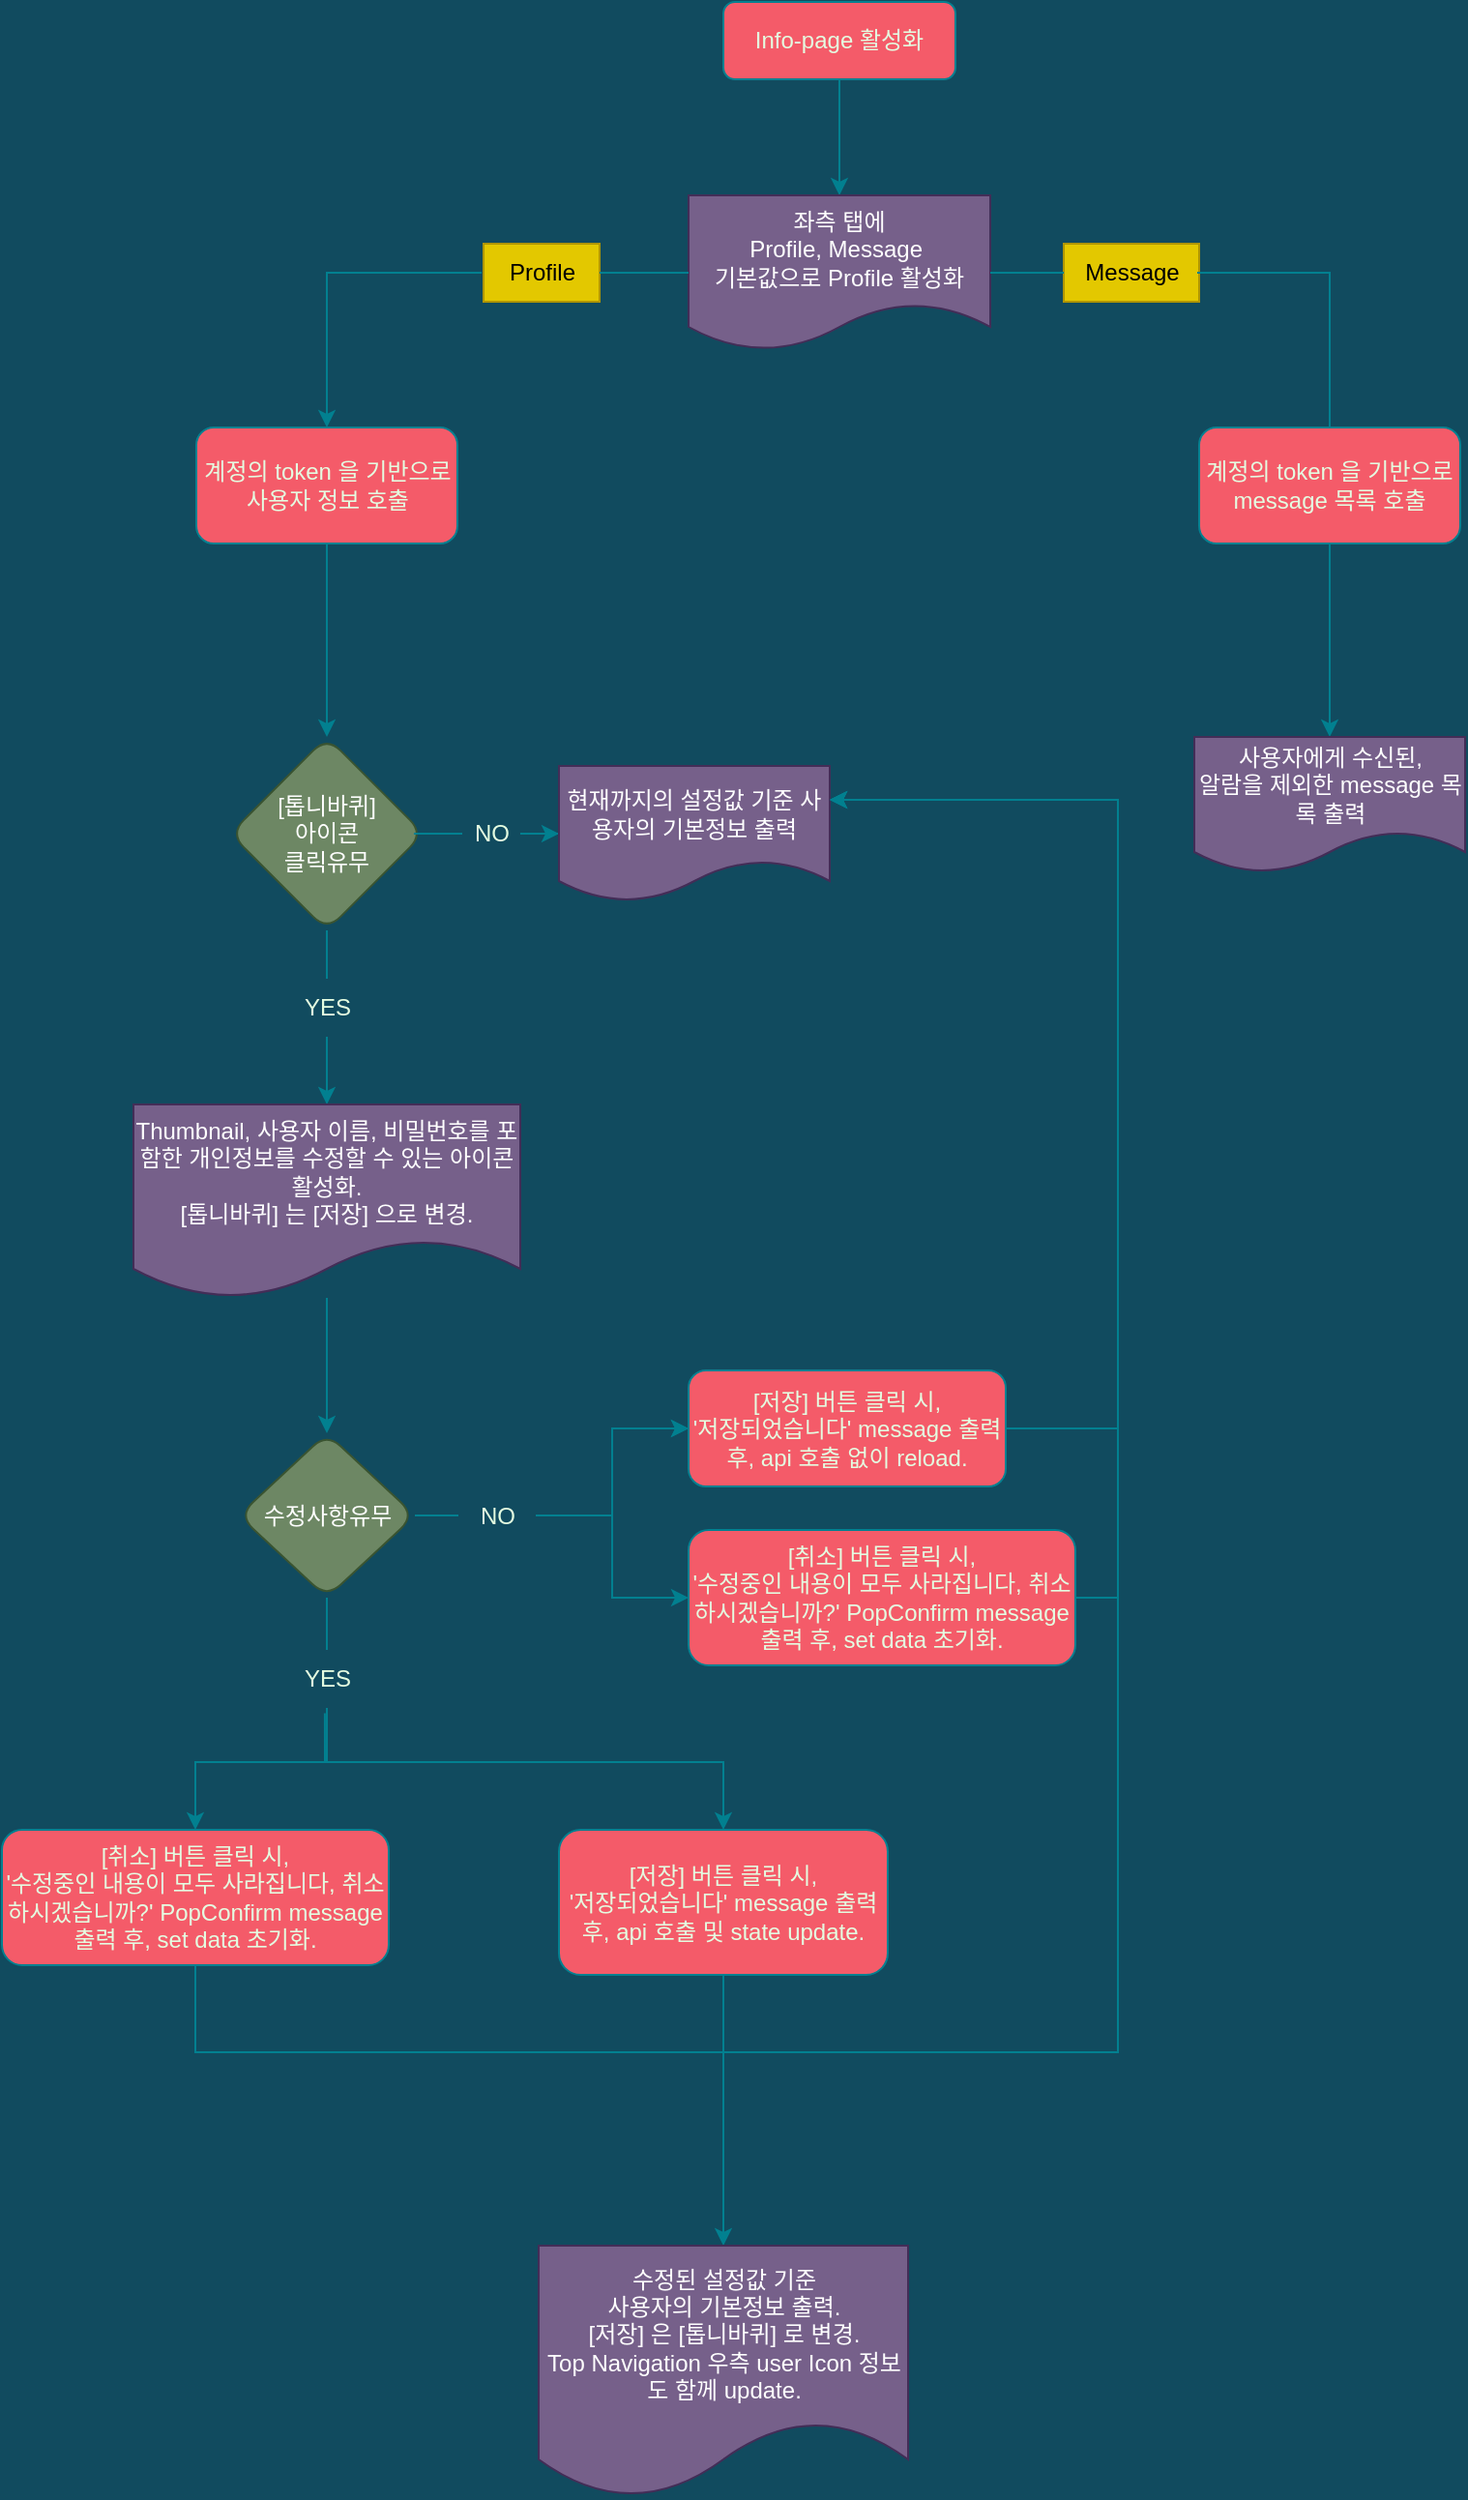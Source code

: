 <mxfile version="20.6.0" type="github">
  <diagram id="C5RBs43oDa-KdzZeNtuy" name="Page-1">
    <mxGraphModel dx="2844" dy="1588" grid="1" gridSize="10" guides="1" tooltips="1" connect="1" arrows="1" fold="1" page="1" pageScale="1" pageWidth="827" pageHeight="1169" background="#114B5F" math="0" shadow="0">
      <root>
        <mxCell id="WIyWlLk6GJQsqaUBKTNV-0" />
        <mxCell id="WIyWlLk6GJQsqaUBKTNV-1" parent="WIyWlLk6GJQsqaUBKTNV-0" />
        <mxCell id="bWJGfPtAxf72XsbmLZ3L-1" value="" style="edgeStyle=orthogonalEdgeStyle;rounded=0;orthogonalLoop=1;jettySize=auto;html=1;strokeColor=#028090;fontColor=#E4FDE1;fillColor=#F45B69;" edge="1" parent="WIyWlLk6GJQsqaUBKTNV-1" source="WIyWlLk6GJQsqaUBKTNV-3" target="bWJGfPtAxf72XsbmLZ3L-0">
          <mxGeometry relative="1" as="geometry" />
        </mxCell>
        <mxCell id="WIyWlLk6GJQsqaUBKTNV-3" value="Info-page 활성화" style="rounded=1;whiteSpace=wrap;html=1;fontSize=12;glass=0;strokeWidth=1;shadow=0;fillColor=#F45B69;strokeColor=#028090;fontColor=#E4FDE1;" parent="WIyWlLk6GJQsqaUBKTNV-1" vertex="1">
          <mxGeometry x="396" y="40" width="120" height="40" as="geometry" />
        </mxCell>
        <mxCell id="bWJGfPtAxf72XsbmLZ3L-3" value="" style="edgeStyle=orthogonalEdgeStyle;rounded=0;orthogonalLoop=1;jettySize=auto;html=1;strokeColor=#028090;fontColor=#E4FDE1;fillColor=#F45B69;startArrow=none;exitX=0.5;exitY=1;exitDx=0;exitDy=0;" edge="1" parent="WIyWlLk6GJQsqaUBKTNV-1" source="bWJGfPtAxf72XsbmLZ3L-19" target="bWJGfPtAxf72XsbmLZ3L-2">
          <mxGeometry relative="1" as="geometry" />
        </mxCell>
        <mxCell id="bWJGfPtAxf72XsbmLZ3L-5" value="" style="edgeStyle=orthogonalEdgeStyle;rounded=0;orthogonalLoop=1;jettySize=auto;html=1;strokeColor=#028090;fontColor=#E4FDE1;fillColor=#F45B69;startArrow=none;exitX=0.5;exitY=1;exitDx=0;exitDy=0;entryX=0.5;entryY=0;entryDx=0;entryDy=0;" edge="1" parent="WIyWlLk6GJQsqaUBKTNV-1" source="bWJGfPtAxf72XsbmLZ3L-22" target="bWJGfPtAxf72XsbmLZ3L-18">
          <mxGeometry relative="1" as="geometry">
            <mxPoint x="662" y="290.0" as="targetPoint" />
          </mxGeometry>
        </mxCell>
        <mxCell id="bWJGfPtAxf72XsbmLZ3L-0" value="좌측 탭에&lt;br&gt;Profile, Message&amp;nbsp;&lt;br&gt;기본값으로 Profile 활성화" style="shape=document;whiteSpace=wrap;html=1;boundedLbl=1;fillColor=#76608a;strokeColor=#432D57;fontColor=#ffffff;rounded=1;glass=0;strokeWidth=1;shadow=0;" vertex="1" parent="WIyWlLk6GJQsqaUBKTNV-1">
          <mxGeometry x="378" y="140" width="156" height="80" as="geometry" />
        </mxCell>
        <mxCell id="bWJGfPtAxf72XsbmLZ3L-11" value="" style="edgeStyle=orthogonalEdgeStyle;rounded=0;orthogonalLoop=1;jettySize=auto;html=1;strokeColor=#028090;fontColor=#E4FDE1;fillColor=#F45B69;startArrow=none;" edge="1" parent="WIyWlLk6GJQsqaUBKTNV-1" source="bWJGfPtAxf72XsbmLZ3L-12" target="bWJGfPtAxf72XsbmLZ3L-10">
          <mxGeometry relative="1" as="geometry" />
        </mxCell>
        <mxCell id="bWJGfPtAxf72XsbmLZ3L-15" value="" style="edgeStyle=orthogonalEdgeStyle;rounded=0;orthogonalLoop=1;jettySize=auto;html=1;strokeColor=#028090;fontColor=#E4FDE1;fillColor=#F45B69;startArrow=none;" edge="1" parent="WIyWlLk6GJQsqaUBKTNV-1" source="bWJGfPtAxf72XsbmLZ3L-16" target="bWJGfPtAxf72XsbmLZ3L-14">
          <mxGeometry relative="1" as="geometry" />
        </mxCell>
        <mxCell id="bWJGfPtAxf72XsbmLZ3L-2" value="[톱니바퀴]&lt;br&gt;아이콘&lt;br&gt;클릭유무" style="rhombus;whiteSpace=wrap;html=1;fillColor=#6d8764;strokeColor=#3A5431;fontColor=#ffffff;rounded=1;glass=0;strokeWidth=1;shadow=0;" vertex="1" parent="WIyWlLk6GJQsqaUBKTNV-1">
          <mxGeometry x="141" y="420" width="100" height="100" as="geometry" />
        </mxCell>
        <mxCell id="bWJGfPtAxf72XsbmLZ3L-6" value="Profile" style="text;html=1;align=center;verticalAlign=middle;resizable=0;points=[];autosize=1;strokeColor=#B09500;fillColor=#e3c800;fontColor=#000000;" vertex="1" parent="WIyWlLk6GJQsqaUBKTNV-1">
          <mxGeometry x="272" y="165" width="60" height="30" as="geometry" />
        </mxCell>
        <mxCell id="bWJGfPtAxf72XsbmLZ3L-7" value="" style="edgeStyle=orthogonalEdgeStyle;rounded=0;orthogonalLoop=1;jettySize=auto;html=1;strokeColor=#028090;fontColor=#E4FDE1;fillColor=#F45B69;endArrow=none;" edge="1" parent="WIyWlLk6GJQsqaUBKTNV-1" source="bWJGfPtAxf72XsbmLZ3L-0" target="bWJGfPtAxf72XsbmLZ3L-6">
          <mxGeometry relative="1" as="geometry">
            <mxPoint x="378" y="180" as="sourcePoint" />
            <mxPoint x="252" y="290" as="targetPoint" />
          </mxGeometry>
        </mxCell>
        <mxCell id="bWJGfPtAxf72XsbmLZ3L-8" value="Message" style="text;html=1;align=center;verticalAlign=middle;resizable=0;points=[];autosize=1;strokeColor=#B09500;fillColor=#e3c800;fontColor=#000000;" vertex="1" parent="WIyWlLk6GJQsqaUBKTNV-1">
          <mxGeometry x="572" y="165" width="70" height="30" as="geometry" />
        </mxCell>
        <mxCell id="bWJGfPtAxf72XsbmLZ3L-9" value="" style="edgeStyle=orthogonalEdgeStyle;rounded=0;orthogonalLoop=1;jettySize=auto;html=1;strokeColor=#028090;fontColor=#E4FDE1;fillColor=#F45B69;endArrow=none;" edge="1" parent="WIyWlLk6GJQsqaUBKTNV-1" source="bWJGfPtAxf72XsbmLZ3L-0" target="bWJGfPtAxf72XsbmLZ3L-8">
          <mxGeometry relative="1" as="geometry">
            <mxPoint x="534" y="180" as="sourcePoint" />
            <mxPoint x="652" y="290" as="targetPoint" />
          </mxGeometry>
        </mxCell>
        <mxCell id="bWJGfPtAxf72XsbmLZ3L-10" value="현재까지의 설정값 기준 사용자의 기본정보 출력" style="shape=document;whiteSpace=wrap;html=1;boundedLbl=1;fillColor=#76608a;strokeColor=#432D57;fontColor=#ffffff;rounded=1;glass=0;strokeWidth=1;shadow=0;" vertex="1" parent="WIyWlLk6GJQsqaUBKTNV-1">
          <mxGeometry x="311" y="435" width="140" height="70" as="geometry" />
        </mxCell>
        <mxCell id="bWJGfPtAxf72XsbmLZ3L-12" value="NO" style="text;html=1;align=center;verticalAlign=middle;resizable=0;points=[];autosize=1;strokeColor=none;fillColor=none;fontColor=#E4FDE1;" vertex="1" parent="WIyWlLk6GJQsqaUBKTNV-1">
          <mxGeometry x="256" y="455" width="40" height="30" as="geometry" />
        </mxCell>
        <mxCell id="bWJGfPtAxf72XsbmLZ3L-13" value="" style="edgeStyle=orthogonalEdgeStyle;rounded=0;orthogonalLoop=1;jettySize=auto;html=1;strokeColor=#028090;fontColor=#E4FDE1;fillColor=#F45B69;endArrow=none;" edge="1" parent="WIyWlLk6GJQsqaUBKTNV-1" source="bWJGfPtAxf72XsbmLZ3L-2" target="bWJGfPtAxf72XsbmLZ3L-12">
          <mxGeometry relative="1" as="geometry">
            <mxPoint x="241" y="470" as="sourcePoint" />
            <mxPoint x="311" y="470" as="targetPoint" />
          </mxGeometry>
        </mxCell>
        <mxCell id="bWJGfPtAxf72XsbmLZ3L-25" value="" style="edgeStyle=orthogonalEdgeStyle;rounded=0;orthogonalLoop=1;jettySize=auto;html=1;strokeColor=#028090;fontColor=#E4FDE1;endArrow=classic;endFill=1;fillColor=#F45B69;" edge="1" parent="WIyWlLk6GJQsqaUBKTNV-1" source="bWJGfPtAxf72XsbmLZ3L-14" target="bWJGfPtAxf72XsbmLZ3L-24">
          <mxGeometry relative="1" as="geometry" />
        </mxCell>
        <mxCell id="bWJGfPtAxf72XsbmLZ3L-14" value="Thumbnail, 사용자 이름, 비밀번호를 포함한 개인정보를 수정할 수 있는 아이콘 활성화.&lt;br&gt;[톱니바퀴] 는 [저장] 으로 변경." style="shape=document;whiteSpace=wrap;html=1;boundedLbl=1;fillColor=#76608a;strokeColor=#432D57;fontColor=#ffffff;rounded=1;glass=0;strokeWidth=1;shadow=0;" vertex="1" parent="WIyWlLk6GJQsqaUBKTNV-1">
          <mxGeometry x="91" y="610" width="200" height="100" as="geometry" />
        </mxCell>
        <mxCell id="bWJGfPtAxf72XsbmLZ3L-16" value="YES" style="text;html=1;align=center;verticalAlign=middle;resizable=0;points=[];autosize=1;strokeColor=none;fillColor=none;fontColor=#E4FDE1;" vertex="1" parent="WIyWlLk6GJQsqaUBKTNV-1">
          <mxGeometry x="166" y="545" width="50" height="30" as="geometry" />
        </mxCell>
        <mxCell id="bWJGfPtAxf72XsbmLZ3L-17" value="" style="edgeStyle=orthogonalEdgeStyle;rounded=0;orthogonalLoop=1;jettySize=auto;html=1;strokeColor=#028090;fontColor=#E4FDE1;fillColor=#F45B69;endArrow=none;" edge="1" parent="WIyWlLk6GJQsqaUBKTNV-1" source="bWJGfPtAxf72XsbmLZ3L-2" target="bWJGfPtAxf72XsbmLZ3L-16">
          <mxGeometry relative="1" as="geometry">
            <mxPoint x="191" y="520" as="sourcePoint" />
            <mxPoint x="191" y="610" as="targetPoint" />
          </mxGeometry>
        </mxCell>
        <mxCell id="bWJGfPtAxf72XsbmLZ3L-18" value="사용자에게 수신된, &lt;br&gt;알람을 제외한 message 목록 출력" style="shape=document;whiteSpace=wrap;html=1;boundedLbl=1;fillColor=#76608a;strokeColor=#432D57;fontColor=#ffffff;rounded=1;glass=0;strokeWidth=1;shadow=0;" vertex="1" parent="WIyWlLk6GJQsqaUBKTNV-1">
          <mxGeometry x="639.5" y="420" width="140" height="70" as="geometry" />
        </mxCell>
        <mxCell id="bWJGfPtAxf72XsbmLZ3L-19" value="계정의 token 을 기반으로 사용자 정보 호출" style="whiteSpace=wrap;html=1;fillColor=#F45B69;strokeColor=#028090;fontColor=#E4FDE1;rounded=1;glass=0;strokeWidth=1;shadow=0;" vertex="1" parent="WIyWlLk6GJQsqaUBKTNV-1">
          <mxGeometry x="123.5" y="260" width="135" height="60" as="geometry" />
        </mxCell>
        <mxCell id="bWJGfPtAxf72XsbmLZ3L-21" value="" style="edgeStyle=orthogonalEdgeStyle;rounded=0;orthogonalLoop=1;jettySize=auto;html=1;strokeColor=#028090;fontColor=#E4FDE1;fillColor=#F45B69;startArrow=none;exitX=-0.017;exitY=0.5;exitDx=0;exitDy=0;exitPerimeter=0;endArrow=classic;endFill=1;" edge="1" parent="WIyWlLk6GJQsqaUBKTNV-1" source="bWJGfPtAxf72XsbmLZ3L-6" target="bWJGfPtAxf72XsbmLZ3L-19">
          <mxGeometry relative="1" as="geometry">
            <mxPoint x="285.98" y="180" as="sourcePoint" />
            <mxPoint x="167" y="460" as="targetPoint" />
          </mxGeometry>
        </mxCell>
        <mxCell id="bWJGfPtAxf72XsbmLZ3L-22" value="계정의 token 을 기반으로 message 목록 호출" style="whiteSpace=wrap;html=1;fillColor=#F45B69;strokeColor=#028090;fontColor=#E4FDE1;rounded=1;glass=0;strokeWidth=1;shadow=0;" vertex="1" parent="WIyWlLk6GJQsqaUBKTNV-1">
          <mxGeometry x="642" y="260" width="135" height="60" as="geometry" />
        </mxCell>
        <mxCell id="bWJGfPtAxf72XsbmLZ3L-23" value="" style="edgeStyle=orthogonalEdgeStyle;rounded=0;orthogonalLoop=1;jettySize=auto;html=1;strokeColor=#028090;fontColor=#E4FDE1;fillColor=#F45B69;startArrow=none;exitX=0.986;exitY=0.5;exitDx=0;exitDy=0;exitPerimeter=0;entryX=0.5;entryY=0;entryDx=0;entryDy=0;endArrow=none;" edge="1" parent="WIyWlLk6GJQsqaUBKTNV-1" source="bWJGfPtAxf72XsbmLZ3L-8" target="bWJGfPtAxf72XsbmLZ3L-22">
          <mxGeometry relative="1" as="geometry">
            <mxPoint x="641.02" y="180" as="sourcePoint" />
            <mxPoint x="702" y="460" as="targetPoint" />
          </mxGeometry>
        </mxCell>
        <mxCell id="bWJGfPtAxf72XsbmLZ3L-27" value="" style="edgeStyle=orthogonalEdgeStyle;rounded=0;orthogonalLoop=1;jettySize=auto;html=1;strokeColor=#028090;fontColor=#E4FDE1;endArrow=classic;endFill=1;fillColor=#F45B69;startArrow=none;" edge="1" parent="WIyWlLk6GJQsqaUBKTNV-1" source="bWJGfPtAxf72XsbmLZ3L-28" target="bWJGfPtAxf72XsbmLZ3L-26">
          <mxGeometry relative="1" as="geometry" />
        </mxCell>
        <mxCell id="bWJGfPtAxf72XsbmLZ3L-34" value="" style="edgeStyle=orthogonalEdgeStyle;rounded=0;orthogonalLoop=1;jettySize=auto;html=1;strokeColor=#028090;fontColor=#E4FDE1;endArrow=classic;endFill=1;fillColor=#F45B69;startArrow=none;" edge="1" parent="WIyWlLk6GJQsqaUBKTNV-1" source="bWJGfPtAxf72XsbmLZ3L-35" target="bWJGfPtAxf72XsbmLZ3L-33">
          <mxGeometry relative="1" as="geometry">
            <Array as="points">
              <mxPoint x="191" y="950" />
              <mxPoint x="123" y="950" />
            </Array>
          </mxGeometry>
        </mxCell>
        <mxCell id="bWJGfPtAxf72XsbmLZ3L-24" value="수정사항유무" style="rhombus;whiteSpace=wrap;html=1;fillColor=#6d8764;strokeColor=#3A5431;fontColor=#ffffff;rounded=1;glass=0;strokeWidth=1;shadow=0;" vertex="1" parent="WIyWlLk6GJQsqaUBKTNV-1">
          <mxGeometry x="145.5" y="780" width="91" height="85" as="geometry" />
        </mxCell>
        <mxCell id="bWJGfPtAxf72XsbmLZ3L-41" style="edgeStyle=orthogonalEdgeStyle;rounded=0;orthogonalLoop=1;jettySize=auto;html=1;exitX=1;exitY=0.5;exitDx=0;exitDy=0;entryX=1;entryY=0.25;entryDx=0;entryDy=0;strokeColor=#028090;fontColor=#E4FDE1;endArrow=classic;endFill=1;fillColor=#F45B69;" edge="1" parent="WIyWlLk6GJQsqaUBKTNV-1" source="bWJGfPtAxf72XsbmLZ3L-26" target="bWJGfPtAxf72XsbmLZ3L-10">
          <mxGeometry relative="1" as="geometry">
            <Array as="points">
              <mxPoint x="600" y="778" />
              <mxPoint x="600" y="453" />
            </Array>
          </mxGeometry>
        </mxCell>
        <mxCell id="bWJGfPtAxf72XsbmLZ3L-26" value="[저장] 버튼 클릭 시,&lt;br&gt;&#39;저장되었습니다&#39; message 출력 후, api 호출 없이 reload." style="whiteSpace=wrap;html=1;fillColor=#F45B69;strokeColor=#028090;fontColor=#E4FDE1;rounded=1;glass=0;strokeWidth=1;shadow=0;" vertex="1" parent="WIyWlLk6GJQsqaUBKTNV-1">
          <mxGeometry x="378" y="747.5" width="164" height="60" as="geometry" />
        </mxCell>
        <mxCell id="bWJGfPtAxf72XsbmLZ3L-30" value="" style="edgeStyle=orthogonalEdgeStyle;rounded=0;orthogonalLoop=1;jettySize=auto;html=1;strokeColor=#028090;fontColor=#E4FDE1;endArrow=classic;endFill=1;fillColor=#F45B69;" edge="1" parent="WIyWlLk6GJQsqaUBKTNV-1" source="bWJGfPtAxf72XsbmLZ3L-28" target="bWJGfPtAxf72XsbmLZ3L-26">
          <mxGeometry relative="1" as="geometry" />
        </mxCell>
        <mxCell id="bWJGfPtAxf72XsbmLZ3L-32" style="edgeStyle=orthogonalEdgeStyle;rounded=0;orthogonalLoop=1;jettySize=auto;html=1;entryX=0;entryY=0.5;entryDx=0;entryDy=0;strokeColor=#028090;fontColor=#E4FDE1;endArrow=classic;endFill=1;fillColor=#F45B69;" edge="1" parent="WIyWlLk6GJQsqaUBKTNV-1" source="bWJGfPtAxf72XsbmLZ3L-28" target="bWJGfPtAxf72XsbmLZ3L-31">
          <mxGeometry relative="1" as="geometry" />
        </mxCell>
        <mxCell id="bWJGfPtAxf72XsbmLZ3L-28" value="NO" style="text;html=1;align=center;verticalAlign=middle;resizable=0;points=[];autosize=1;strokeColor=none;fillColor=none;fontColor=#E4FDE1;" vertex="1" parent="WIyWlLk6GJQsqaUBKTNV-1">
          <mxGeometry x="259" y="807.5" width="40" height="30" as="geometry" />
        </mxCell>
        <mxCell id="bWJGfPtAxf72XsbmLZ3L-29" value="" style="edgeStyle=orthogonalEdgeStyle;rounded=0;orthogonalLoop=1;jettySize=auto;html=1;strokeColor=#028090;fontColor=#E4FDE1;endArrow=none;endFill=1;fillColor=#F45B69;" edge="1" parent="WIyWlLk6GJQsqaUBKTNV-1" source="bWJGfPtAxf72XsbmLZ3L-24" target="bWJGfPtAxf72XsbmLZ3L-28">
          <mxGeometry relative="1" as="geometry">
            <mxPoint x="236.5" y="822.5" as="sourcePoint" />
            <mxPoint x="321" y="822.5" as="targetPoint" />
          </mxGeometry>
        </mxCell>
        <mxCell id="bWJGfPtAxf72XsbmLZ3L-40" style="edgeStyle=orthogonalEdgeStyle;rounded=0;orthogonalLoop=1;jettySize=auto;html=1;exitX=1;exitY=0.5;exitDx=0;exitDy=0;entryX=1;entryY=0.25;entryDx=0;entryDy=0;strokeColor=#028090;fontColor=#E4FDE1;endArrow=classic;endFill=1;fillColor=#F45B69;" edge="1" parent="WIyWlLk6GJQsqaUBKTNV-1" source="bWJGfPtAxf72XsbmLZ3L-31" target="bWJGfPtAxf72XsbmLZ3L-10">
          <mxGeometry relative="1" as="geometry">
            <Array as="points">
              <mxPoint x="600" y="865" />
              <mxPoint x="600" y="452" />
            </Array>
          </mxGeometry>
        </mxCell>
        <mxCell id="bWJGfPtAxf72XsbmLZ3L-31" value="[취소] 버튼 클릭 시,&lt;br&gt;&#39;수정중인 내용이 모두 사라집니다, 취소하시겠습니까?&#39; PopConfirm message 출력 후, set data 초기화." style="whiteSpace=wrap;html=1;fillColor=#F45B69;strokeColor=#028090;fontColor=#E4FDE1;rounded=1;glass=0;strokeWidth=1;shadow=0;" vertex="1" parent="WIyWlLk6GJQsqaUBKTNV-1">
          <mxGeometry x="378" y="830" width="200" height="70" as="geometry" />
        </mxCell>
        <mxCell id="bWJGfPtAxf72XsbmLZ3L-39" style="edgeStyle=orthogonalEdgeStyle;rounded=0;orthogonalLoop=1;jettySize=auto;html=1;exitX=0.5;exitY=1;exitDx=0;exitDy=0;entryX=1;entryY=0.25;entryDx=0;entryDy=0;strokeColor=#028090;fontColor=#E4FDE1;endArrow=classic;endFill=1;fillColor=#F45B69;" edge="1" parent="WIyWlLk6GJQsqaUBKTNV-1" source="bWJGfPtAxf72XsbmLZ3L-33" target="bWJGfPtAxf72XsbmLZ3L-10">
          <mxGeometry relative="1" as="geometry">
            <Array as="points">
              <mxPoint x="123" y="1100" />
              <mxPoint x="600" y="1100" />
              <mxPoint x="600" y="453" />
            </Array>
          </mxGeometry>
        </mxCell>
        <mxCell id="bWJGfPtAxf72XsbmLZ3L-33" value="[취소] 버튼 클릭 시,&lt;br&gt;&#39;수정중인 내용이 모두 사라집니다, 취소하시겠습니까?&#39; PopConfirm message 출력 후, set data 초기화." style="whiteSpace=wrap;html=1;fillColor=#F45B69;strokeColor=#028090;fontColor=#E4FDE1;rounded=1;glass=0;strokeWidth=1;shadow=0;" vertex="1" parent="WIyWlLk6GJQsqaUBKTNV-1">
          <mxGeometry x="23" y="985" width="200" height="70" as="geometry" />
        </mxCell>
        <mxCell id="bWJGfPtAxf72XsbmLZ3L-38" style="edgeStyle=orthogonalEdgeStyle;rounded=0;orthogonalLoop=1;jettySize=auto;html=1;entryX=0.5;entryY=0;entryDx=0;entryDy=0;strokeColor=#028090;fontColor=#E4FDE1;endArrow=classic;endFill=1;fillColor=#F45B69;exitX=0.479;exitY=1.093;exitDx=0;exitDy=0;exitPerimeter=0;" edge="1" parent="WIyWlLk6GJQsqaUBKTNV-1" source="bWJGfPtAxf72XsbmLZ3L-35" target="bWJGfPtAxf72XsbmLZ3L-37">
          <mxGeometry relative="1" as="geometry">
            <Array as="points">
              <mxPoint x="190" y="950" />
              <mxPoint x="396" y="950" />
            </Array>
          </mxGeometry>
        </mxCell>
        <mxCell id="bWJGfPtAxf72XsbmLZ3L-35" value="YES" style="text;html=1;align=center;verticalAlign=middle;resizable=0;points=[];autosize=1;strokeColor=none;fillColor=none;fontColor=#E4FDE1;" vertex="1" parent="WIyWlLk6GJQsqaUBKTNV-1">
          <mxGeometry x="166" y="892" width="50" height="30" as="geometry" />
        </mxCell>
        <mxCell id="bWJGfPtAxf72XsbmLZ3L-36" value="" style="edgeStyle=orthogonalEdgeStyle;rounded=0;orthogonalLoop=1;jettySize=auto;html=1;strokeColor=#028090;fontColor=#E4FDE1;endArrow=none;endFill=1;fillColor=#F45B69;" edge="1" parent="WIyWlLk6GJQsqaUBKTNV-1" source="bWJGfPtAxf72XsbmLZ3L-24" target="bWJGfPtAxf72XsbmLZ3L-35">
          <mxGeometry relative="1" as="geometry">
            <mxPoint x="191" y="865" as="sourcePoint" />
            <mxPoint x="191" y="957.5" as="targetPoint" />
          </mxGeometry>
        </mxCell>
        <mxCell id="bWJGfPtAxf72XsbmLZ3L-43" value="" style="edgeStyle=orthogonalEdgeStyle;rounded=0;orthogonalLoop=1;jettySize=auto;html=1;strokeColor=#028090;fontColor=#E4FDE1;endArrow=classic;endFill=1;fillColor=#F45B69;" edge="1" parent="WIyWlLk6GJQsqaUBKTNV-1" source="bWJGfPtAxf72XsbmLZ3L-37" target="bWJGfPtAxf72XsbmLZ3L-42">
          <mxGeometry relative="1" as="geometry" />
        </mxCell>
        <mxCell id="bWJGfPtAxf72XsbmLZ3L-37" value="[저장] 버튼 클릭 시,&lt;br&gt;&#39;저장되었습니다&#39; message 출력 후, api 호출 및 state update." style="whiteSpace=wrap;html=1;fillColor=#F45B69;strokeColor=#028090;fontColor=#E4FDE1;rounded=1;glass=0;strokeWidth=1;shadow=0;" vertex="1" parent="WIyWlLk6GJQsqaUBKTNV-1">
          <mxGeometry x="311" y="985" width="170" height="75" as="geometry" />
        </mxCell>
        <mxCell id="bWJGfPtAxf72XsbmLZ3L-42" value="수정된 설정값 기준&lt;br&gt;사용자의 기본정보 출력.&lt;br&gt;[저장] 은 [톱니바퀴] 로 변경.&lt;br&gt;Top Navigation 우측 user Icon 정보도 함께 update." style="shape=document;whiteSpace=wrap;html=1;boundedLbl=1;fillColor=#76608a;strokeColor=#432D57;fontColor=#ffffff;rounded=1;glass=0;strokeWidth=1;shadow=0;" vertex="1" parent="WIyWlLk6GJQsqaUBKTNV-1">
          <mxGeometry x="300.5" y="1200" width="191" height="130" as="geometry" />
        </mxCell>
      </root>
    </mxGraphModel>
  </diagram>
</mxfile>
